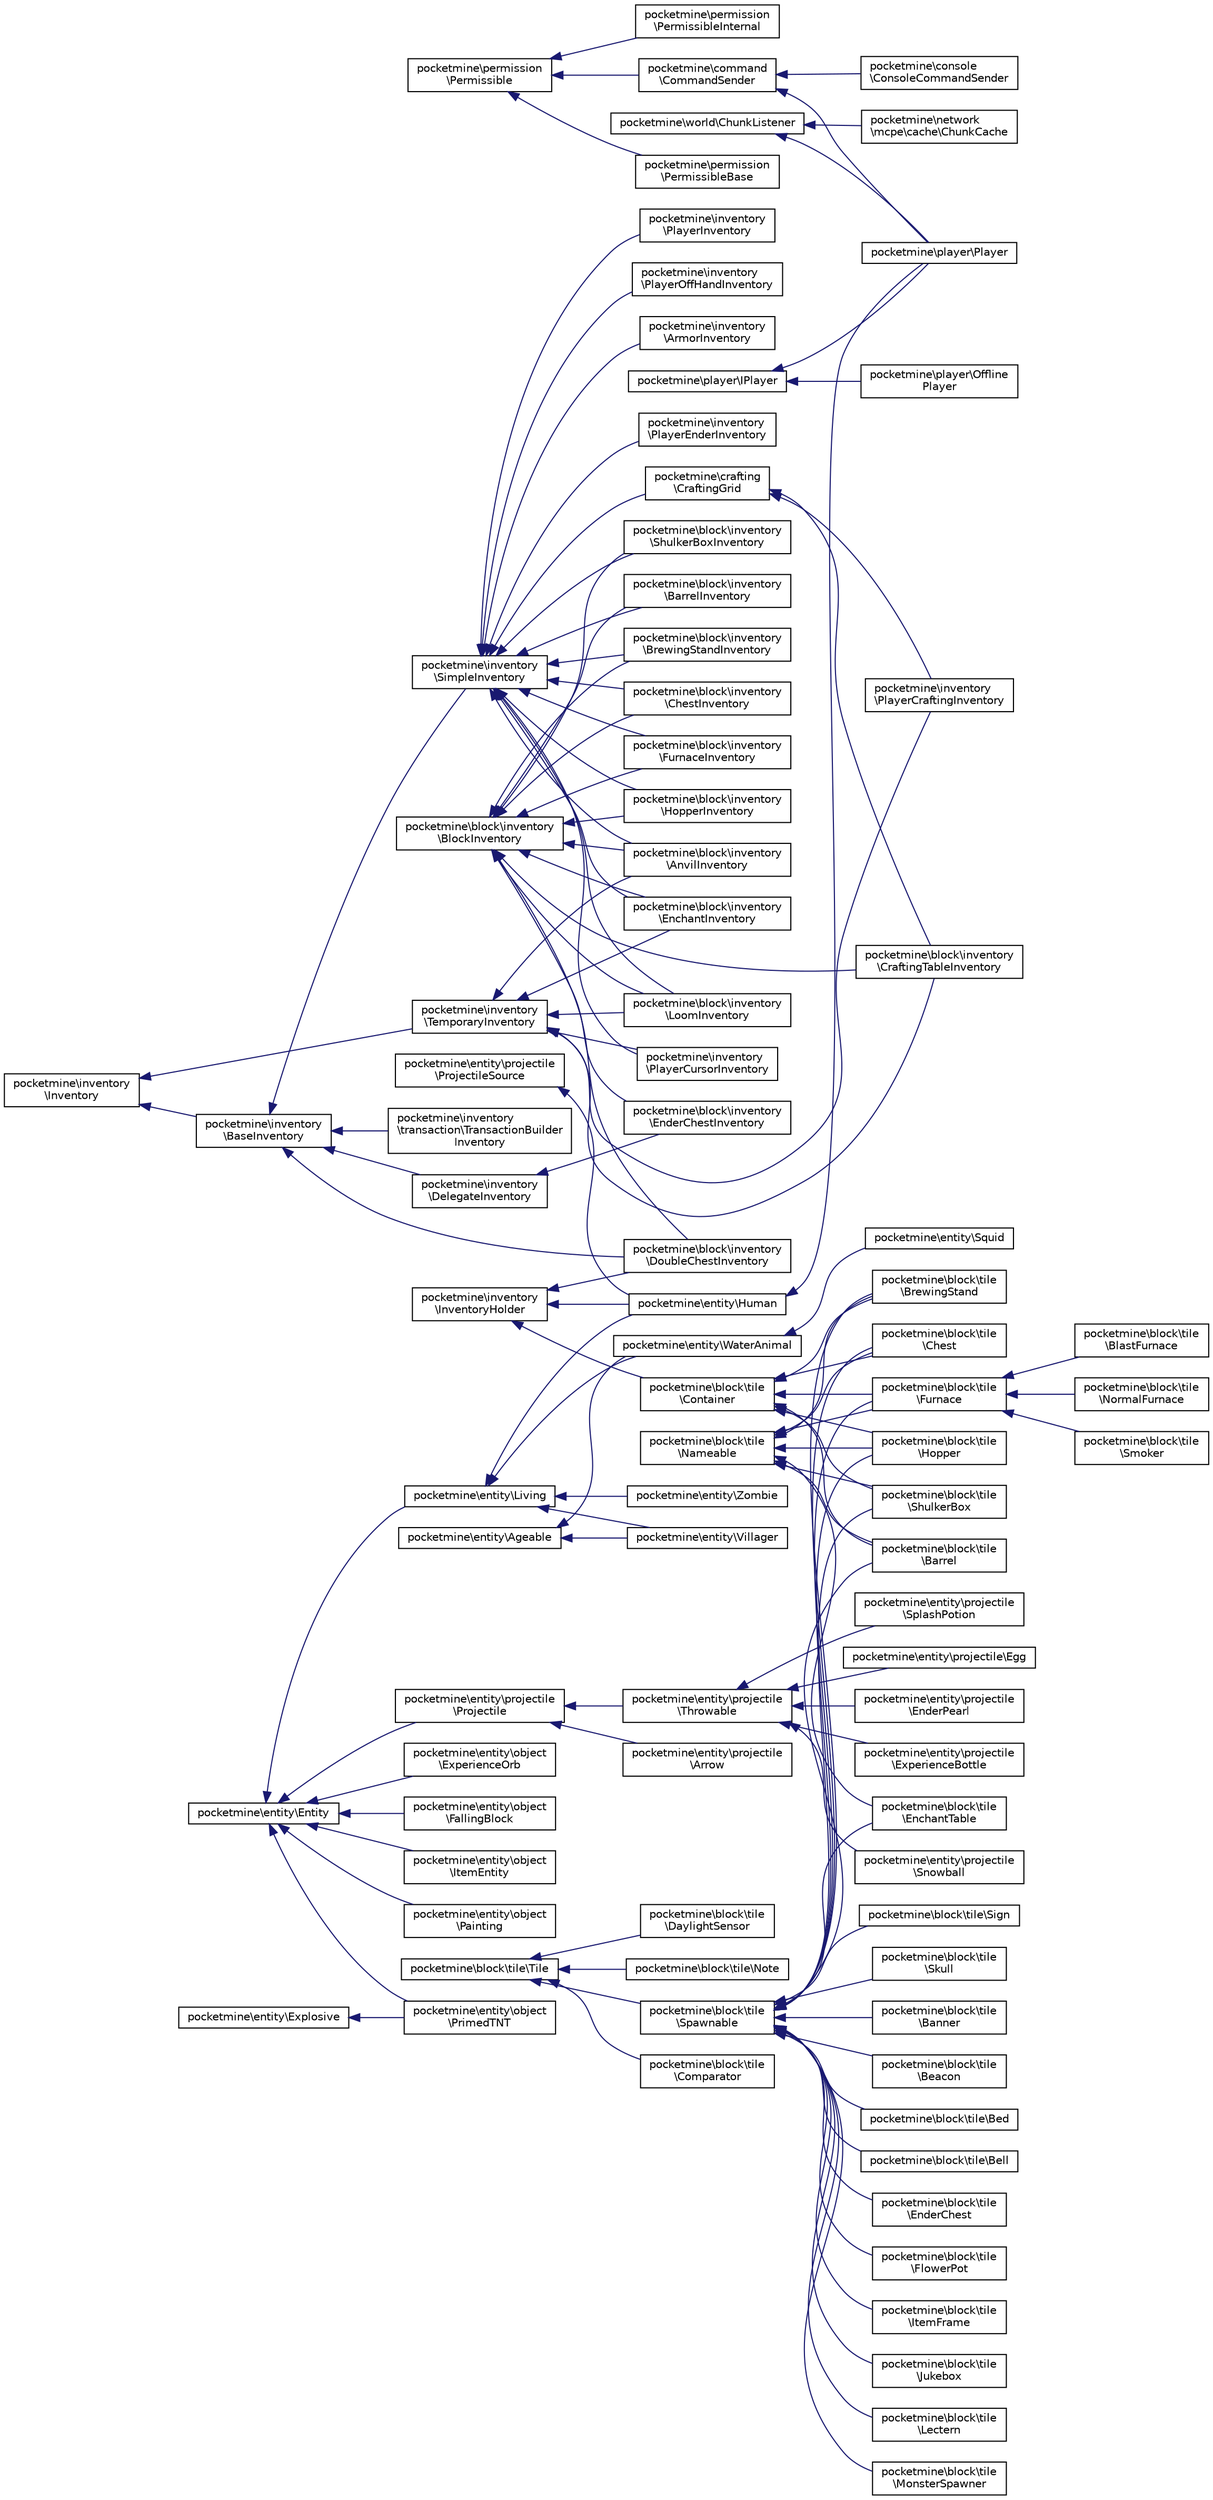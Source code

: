 digraph "Graphical Class Hierarchy"
{
 // INTERACTIVE_SVG=YES
 // LATEX_PDF_SIZE
  edge [fontname="Helvetica",fontsize="10",labelfontname="Helvetica",labelfontsize="10"];
  node [fontname="Helvetica",fontsize="10",shape=record];
  rankdir="LR";
  Node0 [label="pocketmine\\entity\\Ageable",height=0.2,width=0.4,color="black", fillcolor="white", style="filled",URL="$d8/deb/interfacepocketmine_1_1entity_1_1_ageable.html",tooltip=" "];
  Node0 -> Node1 [dir="back",color="midnightblue",fontsize="10",style="solid",fontname="Helvetica"];
  Node1 [label="pocketmine\\entity\\Villager",height=0.2,width=0.4,color="black", fillcolor="white", style="filled",URL="$d9/d6b/classpocketmine_1_1entity_1_1_villager.html",tooltip=" "];
  Node0 -> Node71 [dir="back",color="midnightblue",fontsize="10",style="solid",fontname="Helvetica"];
  Node71 [label="pocketmine\\entity\\WaterAnimal",height=0.2,width=0.4,color="black", fillcolor="white", style="filled",URL="$df/d3c/classpocketmine_1_1entity_1_1_water_animal.html",tooltip=" "];
  Node71 -> Node72 [dir="back",color="midnightblue",fontsize="10",style="solid",fontname="Helvetica"];
  Node72 [label="pocketmine\\entity\\Squid",height=0.2,width=0.4,color="black", fillcolor="white", style="filled",URL="$d5/d49/classpocketmine_1_1entity_1_1_squid.html",tooltip=" "];
  Node16 [label="pocketmine\\block\\inventory\l\\BlockInventory",height=0.2,width=0.4,color="black", fillcolor="white", style="filled",URL="$d4/d3a/interfacepocketmine_1_1block_1_1inventory_1_1_block_inventory.html",tooltip=" "];
  Node16 -> Node17 [dir="back",color="midnightblue",fontsize="10",style="solid",fontname="Helvetica"];
  Node17 [label="pocketmine\\block\\inventory\l\\AnvilInventory",height=0.2,width=0.4,color="black", fillcolor="white", style="filled",URL="$d6/d6d/classpocketmine_1_1block_1_1inventory_1_1_anvil_inventory.html",tooltip=" "];
  Node16 -> Node19 [dir="back",color="midnightblue",fontsize="10",style="solid",fontname="Helvetica"];
  Node19 [label="pocketmine\\block\\inventory\l\\BarrelInventory",height=0.2,width=0.4,color="black", fillcolor="white", style="filled",URL="$d6/d7b/classpocketmine_1_1block_1_1inventory_1_1_barrel_inventory.html",tooltip=" "];
  Node16 -> Node20 [dir="back",color="midnightblue",fontsize="10",style="solid",fontname="Helvetica"];
  Node20 [label="pocketmine\\block\\inventory\l\\BrewingStandInventory",height=0.2,width=0.4,color="black", fillcolor="white", style="filled",URL="$db/d3b/classpocketmine_1_1block_1_1inventory_1_1_brewing_stand_inventory.html",tooltip=" "];
  Node16 -> Node21 [dir="back",color="midnightblue",fontsize="10",style="solid",fontname="Helvetica"];
  Node21 [label="pocketmine\\block\\inventory\l\\ChestInventory",height=0.2,width=0.4,color="black", fillcolor="white", style="filled",URL="$da/d24/classpocketmine_1_1block_1_1inventory_1_1_chest_inventory.html",tooltip=" "];
  Node16 -> Node24 [dir="back",color="midnightblue",fontsize="10",style="solid",fontname="Helvetica"];
  Node24 [label="pocketmine\\block\\inventory\l\\CraftingTableInventory",height=0.2,width=0.4,color="black", fillcolor="white", style="filled",URL="$de/def/classpocketmine_1_1block_1_1inventory_1_1_crafting_table_inventory.html",tooltip=" "];
  Node16 -> Node15 [dir="back",color="midnightblue",fontsize="10",style="solid",fontname="Helvetica"];
  Node15 [label="pocketmine\\block\\inventory\l\\DoubleChestInventory",height=0.2,width=0.4,color="black", fillcolor="white", style="filled",URL="$d3/d26/classpocketmine_1_1block_1_1inventory_1_1_double_chest_inventory.html",tooltip=" "];
  Node16 -> Node22 [dir="back",color="midnightblue",fontsize="10",style="solid",fontname="Helvetica"];
  Node22 [label="pocketmine\\block\\inventory\l\\EnchantInventory",height=0.2,width=0.4,color="black", fillcolor="white", style="filled",URL="$d6/d4e/classpocketmine_1_1block_1_1inventory_1_1_enchant_inventory.html",tooltip=" "];
  Node16 -> Node32 [dir="back",color="midnightblue",fontsize="10",style="solid",fontname="Helvetica"];
  Node32 [label="pocketmine\\block\\inventory\l\\EnderChestInventory",height=0.2,width=0.4,color="black", fillcolor="white", style="filled",URL="$d5/dd0/classpocketmine_1_1block_1_1inventory_1_1_ender_chest_inventory.html",tooltip=" "];
  Node16 -> Node34 [dir="back",color="midnightblue",fontsize="10",style="solid",fontname="Helvetica"];
  Node34 [label="pocketmine\\block\\inventory\l\\FurnaceInventory",height=0.2,width=0.4,color="black", fillcolor="white", style="filled",URL="$d8/d69/classpocketmine_1_1block_1_1inventory_1_1_furnace_inventory.html",tooltip=" "];
  Node16 -> Node35 [dir="back",color="midnightblue",fontsize="10",style="solid",fontname="Helvetica"];
  Node35 [label="pocketmine\\block\\inventory\l\\HopperInventory",height=0.2,width=0.4,color="black", fillcolor="white", style="filled",URL="$d0/dc5/classpocketmine_1_1block_1_1inventory_1_1_hopper_inventory.html",tooltip=" "];
  Node16 -> Node27 [dir="back",color="midnightblue",fontsize="10",style="solid",fontname="Helvetica"];
  Node27 [label="pocketmine\\block\\inventory\l\\LoomInventory",height=0.2,width=0.4,color="black", fillcolor="white", style="filled",URL="$db/d8d/classpocketmine_1_1block_1_1inventory_1_1_loom_inventory.html",tooltip=" "];
  Node16 -> Node36 [dir="back",color="midnightblue",fontsize="10",style="solid",fontname="Helvetica"];
  Node36 [label="pocketmine\\block\\inventory\l\\ShulkerBoxInventory",height=0.2,width=0.4,color="black", fillcolor="white", style="filled",URL="$d4/db4/classpocketmine_1_1block_1_1inventory_1_1_shulker_box_inventory.html",tooltip=" "];
  Node5 [label="pocketmine\\world\\ChunkListener",height=0.2,width=0.4,color="black", fillcolor="white", style="filled",URL="$de/dac/interfacepocketmine_1_1world_1_1_chunk_listener.html",tooltip=" "];
  Node5 -> Node6 [dir="back",color="midnightblue",fontsize="10",style="solid",fontname="Helvetica"];
  Node6 [label="pocketmine\\network\l\\mcpe\\cache\\ChunkCache",height=0.2,width=0.4,color="black", fillcolor="white", style="filled",URL="$d0/deb/classpocketmine_1_1network_1_1mcpe_1_1cache_1_1_chunk_cache.html",tooltip=" "];
  Node5 -> Node4 [dir="back",color="midnightblue",fontsize="10",style="solid",fontname="Helvetica"];
  Node4 [label="pocketmine\\player\\Player",height=0.2,width=0.4,color="black", fillcolor="white", style="filled",URL="$d0/d6f/classpocketmine_1_1player_1_1_player.html",tooltip=" "];
  Node74 [label="pocketmine\\entity\\Entity",height=0.2,width=0.4,color="black", fillcolor="white", style="filled",URL="$d2/d3c/classpocketmine_1_1entity_1_1_entity.html",tooltip=" "];
  Node74 -> Node2 [dir="back",color="midnightblue",fontsize="10",style="solid",fontname="Helvetica"];
  Node2 [label="pocketmine\\entity\\Living",height=0.2,width=0.4,color="black", fillcolor="white", style="filled",URL="$df/d0c/classpocketmine_1_1entity_1_1_living.html",tooltip=" "];
  Node2 -> Node3 [dir="back",color="midnightblue",fontsize="10",style="solid",fontname="Helvetica"];
  Node3 [label="pocketmine\\entity\\Human",height=0.2,width=0.4,color="black", fillcolor="white", style="filled",URL="$d4/ddf/classpocketmine_1_1entity_1_1_human.html",tooltip=" "];
  Node3 -> Node4 [dir="back",color="midnightblue",fontsize="10",style="solid",fontname="Helvetica"];
  Node2 -> Node1 [dir="back",color="midnightblue",fontsize="10",style="solid",fontname="Helvetica"];
  Node2 -> Node71 [dir="back",color="midnightblue",fontsize="10",style="solid",fontname="Helvetica"];
  Node2 -> Node73 [dir="back",color="midnightblue",fontsize="10",style="solid",fontname="Helvetica"];
  Node73 [label="pocketmine\\entity\\Zombie",height=0.2,width=0.4,color="black", fillcolor="white", style="filled",URL="$d0/da7/classpocketmine_1_1entity_1_1_zombie.html",tooltip=" "];
  Node74 -> Node75 [dir="back",color="midnightblue",fontsize="10",style="solid",fontname="Helvetica"];
  Node75 [label="pocketmine\\entity\\object\l\\ExperienceOrb",height=0.2,width=0.4,color="black", fillcolor="white", style="filled",URL="$df/deb/classpocketmine_1_1entity_1_1object_1_1_experience_orb.html",tooltip=" "];
  Node74 -> Node76 [dir="back",color="midnightblue",fontsize="10",style="solid",fontname="Helvetica"];
  Node76 [label="pocketmine\\entity\\object\l\\FallingBlock",height=0.2,width=0.4,color="black", fillcolor="white", style="filled",URL="$df/d14/classpocketmine_1_1entity_1_1object_1_1_falling_block.html",tooltip=" "];
  Node74 -> Node77 [dir="back",color="midnightblue",fontsize="10",style="solid",fontname="Helvetica"];
  Node77 [label="pocketmine\\entity\\object\l\\ItemEntity",height=0.2,width=0.4,color="black", fillcolor="white", style="filled",URL="$d1/d40/classpocketmine_1_1entity_1_1object_1_1_item_entity.html",tooltip=" "];
  Node74 -> Node78 [dir="back",color="midnightblue",fontsize="10",style="solid",fontname="Helvetica"];
  Node78 [label="pocketmine\\entity\\object\l\\Painting",height=0.2,width=0.4,color="black", fillcolor="white", style="filled",URL="$de/dc4/classpocketmine_1_1entity_1_1object_1_1_painting.html",tooltip=" "];
  Node74 -> Node79 [dir="back",color="midnightblue",fontsize="10",style="solid",fontname="Helvetica"];
  Node79 [label="pocketmine\\entity\\object\l\\PrimedTNT",height=0.2,width=0.4,color="black", fillcolor="white", style="filled",URL="$d8/da8/classpocketmine_1_1entity_1_1object_1_1_primed_t_n_t.html",tooltip=" "];
  Node74 -> Node81 [dir="back",color="midnightblue",fontsize="10",style="solid",fontname="Helvetica"];
  Node81 [label="pocketmine\\entity\\projectile\l\\Projectile",height=0.2,width=0.4,color="black", fillcolor="white", style="filled",URL="$dc/d01/classpocketmine_1_1entity_1_1projectile_1_1_projectile.html",tooltip=" "];
  Node81 -> Node82 [dir="back",color="midnightblue",fontsize="10",style="solid",fontname="Helvetica"];
  Node82 [label="pocketmine\\entity\\projectile\l\\Arrow",height=0.2,width=0.4,color="black", fillcolor="white", style="filled",URL="$d9/dac/classpocketmine_1_1entity_1_1projectile_1_1_arrow.html",tooltip=" "];
  Node81 -> Node83 [dir="back",color="midnightblue",fontsize="10",style="solid",fontname="Helvetica"];
  Node83 [label="pocketmine\\entity\\projectile\l\\Throwable",height=0.2,width=0.4,color="black", fillcolor="white", style="filled",URL="$d0/d86/classpocketmine_1_1entity_1_1projectile_1_1_throwable.html",tooltip=" "];
  Node83 -> Node84 [dir="back",color="midnightblue",fontsize="10",style="solid",fontname="Helvetica"];
  Node84 [label="pocketmine\\entity\\projectile\\Egg",height=0.2,width=0.4,color="black", fillcolor="white", style="filled",URL="$dc/d4e/classpocketmine_1_1entity_1_1projectile_1_1_egg.html",tooltip=" "];
  Node83 -> Node85 [dir="back",color="midnightblue",fontsize="10",style="solid",fontname="Helvetica"];
  Node85 [label="pocketmine\\entity\\projectile\l\\EnderPearl",height=0.2,width=0.4,color="black", fillcolor="white", style="filled",URL="$d4/dd6/classpocketmine_1_1entity_1_1projectile_1_1_ender_pearl.html",tooltip=" "];
  Node83 -> Node86 [dir="back",color="midnightblue",fontsize="10",style="solid",fontname="Helvetica"];
  Node86 [label="pocketmine\\entity\\projectile\l\\ExperienceBottle",height=0.2,width=0.4,color="black", fillcolor="white", style="filled",URL="$d6/d1e/classpocketmine_1_1entity_1_1projectile_1_1_experience_bottle.html",tooltip=" "];
  Node83 -> Node87 [dir="back",color="midnightblue",fontsize="10",style="solid",fontname="Helvetica"];
  Node87 [label="pocketmine\\entity\\projectile\l\\Snowball",height=0.2,width=0.4,color="black", fillcolor="white", style="filled",URL="$d5/dcf/classpocketmine_1_1entity_1_1projectile_1_1_snowball.html",tooltip=" "];
  Node83 -> Node88 [dir="back",color="midnightblue",fontsize="10",style="solid",fontname="Helvetica"];
  Node88 [label="pocketmine\\entity\\projectile\l\\SplashPotion",height=0.2,width=0.4,color="black", fillcolor="white", style="filled",URL="$d3/d2c/classpocketmine_1_1entity_1_1projectile_1_1_splash_potion.html",tooltip=" "];
  Node80 [label="pocketmine\\entity\\Explosive",height=0.2,width=0.4,color="black", fillcolor="white", style="filled",URL="$d3/d5f/interfacepocketmine_1_1entity_1_1_explosive.html",tooltip=" "];
  Node80 -> Node79 [dir="back",color="midnightblue",fontsize="10",style="solid",fontname="Helvetica"];
  Node29 [label="pocketmine\\inventory\l\\Inventory",height=0.2,width=0.4,color="black", fillcolor="white", style="filled",URL="$db/d39/interfacepocketmine_1_1inventory_1_1_inventory.html",tooltip=" "];
  Node29 -> Node30 [dir="back",color="midnightblue",fontsize="10",style="solid",fontname="Helvetica"];
  Node30 [label="pocketmine\\inventory\l\\BaseInventory",height=0.2,width=0.4,color="black", fillcolor="white", style="filled",URL="$d5/dc4/classpocketmine_1_1inventory_1_1_base_inventory.html",tooltip=" "];
  Node30 -> Node15 [dir="back",color="midnightblue",fontsize="10",style="solid",fontname="Helvetica"];
  Node30 -> Node31 [dir="back",color="midnightblue",fontsize="10",style="solid",fontname="Helvetica"];
  Node31 [label="pocketmine\\inventory\l\\DelegateInventory",height=0.2,width=0.4,color="black", fillcolor="white", style="filled",URL="$d2/d0e/classpocketmine_1_1inventory_1_1_delegate_inventory.html",tooltip=" "];
  Node31 -> Node32 [dir="back",color="midnightblue",fontsize="10",style="solid",fontname="Helvetica"];
  Node30 -> Node18 [dir="back",color="midnightblue",fontsize="10",style="solid",fontname="Helvetica"];
  Node18 [label="pocketmine\\inventory\l\\SimpleInventory",height=0.2,width=0.4,color="black", fillcolor="white", style="filled",URL="$d6/dc1/classpocketmine_1_1inventory_1_1_simple_inventory.html",tooltip=" "];
  Node18 -> Node17 [dir="back",color="midnightblue",fontsize="10",style="solid",fontname="Helvetica"];
  Node18 -> Node19 [dir="back",color="midnightblue",fontsize="10",style="solid",fontname="Helvetica"];
  Node18 -> Node20 [dir="back",color="midnightblue",fontsize="10",style="solid",fontname="Helvetica"];
  Node18 -> Node21 [dir="back",color="midnightblue",fontsize="10",style="solid",fontname="Helvetica"];
  Node18 -> Node22 [dir="back",color="midnightblue",fontsize="10",style="solid",fontname="Helvetica"];
  Node18 -> Node34 [dir="back",color="midnightblue",fontsize="10",style="solid",fontname="Helvetica"];
  Node18 -> Node35 [dir="back",color="midnightblue",fontsize="10",style="solid",fontname="Helvetica"];
  Node18 -> Node27 [dir="back",color="midnightblue",fontsize="10",style="solid",fontname="Helvetica"];
  Node18 -> Node36 [dir="back",color="midnightblue",fontsize="10",style="solid",fontname="Helvetica"];
  Node18 -> Node25 [dir="back",color="midnightblue",fontsize="10",style="solid",fontname="Helvetica"];
  Node25 [label="pocketmine\\crafting\l\\CraftingGrid",height=0.2,width=0.4,color="black", fillcolor="white", style="filled",URL="$de/d7a/classpocketmine_1_1crafting_1_1_crafting_grid.html",tooltip=" "];
  Node25 -> Node24 [dir="back",color="midnightblue",fontsize="10",style="solid",fontname="Helvetica"];
  Node25 -> Node26 [dir="back",color="midnightblue",fontsize="10",style="solid",fontname="Helvetica"];
  Node26 [label="pocketmine\\inventory\l\\PlayerCraftingInventory",height=0.2,width=0.4,color="black", fillcolor="white", style="filled",URL="$d5/db9/classpocketmine_1_1inventory_1_1_player_crafting_inventory.html",tooltip=" "];
  Node18 -> Node37 [dir="back",color="midnightblue",fontsize="10",style="solid",fontname="Helvetica"];
  Node37 [label="pocketmine\\inventory\l\\ArmorInventory",height=0.2,width=0.4,color="black", fillcolor="white", style="filled",URL="$d0/d70/classpocketmine_1_1inventory_1_1_armor_inventory.html",tooltip=" "];
  Node18 -> Node28 [dir="back",color="midnightblue",fontsize="10",style="solid",fontname="Helvetica"];
  Node28 [label="pocketmine\\inventory\l\\PlayerCursorInventory",height=0.2,width=0.4,color="black", fillcolor="white", style="filled",URL="$d3/d37/classpocketmine_1_1inventory_1_1_player_cursor_inventory.html",tooltip=" "];
  Node18 -> Node38 [dir="back",color="midnightblue",fontsize="10",style="solid",fontname="Helvetica"];
  Node38 [label="pocketmine\\inventory\l\\PlayerEnderInventory",height=0.2,width=0.4,color="black", fillcolor="white", style="filled",URL="$d4/df7/classpocketmine_1_1inventory_1_1_player_ender_inventory.html",tooltip=" "];
  Node18 -> Node39 [dir="back",color="midnightblue",fontsize="10",style="solid",fontname="Helvetica"];
  Node39 [label="pocketmine\\inventory\l\\PlayerInventory",height=0.2,width=0.4,color="black", fillcolor="white", style="filled",URL="$dc/d77/classpocketmine_1_1inventory_1_1_player_inventory.html",tooltip=" "];
  Node18 -> Node40 [dir="back",color="midnightblue",fontsize="10",style="solid",fontname="Helvetica"];
  Node40 [label="pocketmine\\inventory\l\\PlayerOffHandInventory",height=0.2,width=0.4,color="black", fillcolor="white", style="filled",URL="$d0/d89/classpocketmine_1_1inventory_1_1_player_off_hand_inventory.html",tooltip=" "];
  Node30 -> Node33 [dir="back",color="midnightblue",fontsize="10",style="solid",fontname="Helvetica"];
  Node33 [label="pocketmine\\inventory\l\\transaction\\TransactionBuilder\lInventory",height=0.2,width=0.4,color="black", fillcolor="white", style="filled",URL="$db/d05/classpocketmine_1_1inventory_1_1transaction_1_1_transaction_builder_inventory.html",tooltip=" "];
  Node29 -> Node23 [dir="back",color="midnightblue",fontsize="10",style="solid",fontname="Helvetica"];
  Node23 [label="pocketmine\\inventory\l\\TemporaryInventory",height=0.2,width=0.4,color="black", fillcolor="white", style="filled",URL="$d5/d7b/interfacepocketmine_1_1inventory_1_1_temporary_inventory.html",tooltip=" "];
  Node23 -> Node17 [dir="back",color="midnightblue",fontsize="10",style="solid",fontname="Helvetica"];
  Node23 -> Node24 [dir="back",color="midnightblue",fontsize="10",style="solid",fontname="Helvetica"];
  Node23 -> Node22 [dir="back",color="midnightblue",fontsize="10",style="solid",fontname="Helvetica"];
  Node23 -> Node27 [dir="back",color="midnightblue",fontsize="10",style="solid",fontname="Helvetica"];
  Node23 -> Node26 [dir="back",color="midnightblue",fontsize="10",style="solid",fontname="Helvetica"];
  Node23 -> Node28 [dir="back",color="midnightblue",fontsize="10",style="solid",fontname="Helvetica"];
  Node14 [label="pocketmine\\inventory\l\\InventoryHolder",height=0.2,width=0.4,color="black", fillcolor="white", style="filled",URL="$d2/d91/interfacepocketmine_1_1inventory_1_1_inventory_holder.html",tooltip=" "];
  Node14 -> Node15 [dir="back",color="midnightblue",fontsize="10",style="solid",fontname="Helvetica"];
  Node14 -> Node41 [dir="back",color="midnightblue",fontsize="10",style="solid",fontname="Helvetica"];
  Node41 [label="pocketmine\\block\\tile\l\\Container",height=0.2,width=0.4,color="black", fillcolor="white", style="filled",URL="$d9/de1/interfacepocketmine_1_1block_1_1tile_1_1_container.html",tooltip=" "];
  Node41 -> Node42 [dir="back",color="midnightblue",fontsize="10",style="solid",fontname="Helvetica"];
  Node42 [label="pocketmine\\block\\tile\l\\Barrel",height=0.2,width=0.4,color="black", fillcolor="white", style="filled",URL="$d4/dcc/classpocketmine_1_1block_1_1tile_1_1_barrel.html",tooltip=" "];
  Node41 -> Node44 [dir="back",color="midnightblue",fontsize="10",style="solid",fontname="Helvetica"];
  Node44 [label="pocketmine\\block\\tile\l\\BrewingStand",height=0.2,width=0.4,color="black", fillcolor="white", style="filled",URL="$d3/d41/classpocketmine_1_1block_1_1tile_1_1_brewing_stand.html",tooltip=" "];
  Node41 -> Node50 [dir="back",color="midnightblue",fontsize="10",style="solid",fontname="Helvetica"];
  Node50 [label="pocketmine\\block\\tile\l\\Chest",height=0.2,width=0.4,color="black", fillcolor="white", style="filled",URL="$d9/d64/classpocketmine_1_1block_1_1tile_1_1_chest.html",tooltip=" "];
  Node41 -> Node54 [dir="back",color="midnightblue",fontsize="10",style="solid",fontname="Helvetica"];
  Node54 [label="pocketmine\\block\\tile\l\\Furnace",height=0.2,width=0.4,color="black", fillcolor="white", style="filled",URL="$db/d1f/classpocketmine_1_1block_1_1tile_1_1_furnace.html",tooltip=" "];
  Node54 -> Node55 [dir="back",color="midnightblue",fontsize="10",style="solid",fontname="Helvetica"];
  Node55 [label="pocketmine\\block\\tile\l\\BlastFurnace",height=0.2,width=0.4,color="black", fillcolor="white", style="filled",URL="$dc/dd8/classpocketmine_1_1block_1_1tile_1_1_blast_furnace.html",tooltip=" "];
  Node54 -> Node56 [dir="back",color="midnightblue",fontsize="10",style="solid",fontname="Helvetica"];
  Node56 [label="pocketmine\\block\\tile\l\\NormalFurnace",height=0.2,width=0.4,color="black", fillcolor="white", style="filled",URL="$df/d73/classpocketmine_1_1block_1_1tile_1_1_normal_furnace.html",tooltip=" "];
  Node54 -> Node57 [dir="back",color="midnightblue",fontsize="10",style="solid",fontname="Helvetica"];
  Node57 [label="pocketmine\\block\\tile\l\\Smoker",height=0.2,width=0.4,color="black", fillcolor="white", style="filled",URL="$db/d5c/classpocketmine_1_1block_1_1tile_1_1_smoker.html",tooltip=" "];
  Node41 -> Node58 [dir="back",color="midnightblue",fontsize="10",style="solid",fontname="Helvetica"];
  Node58 [label="pocketmine\\block\\tile\l\\Hopper",height=0.2,width=0.4,color="black", fillcolor="white", style="filled",URL="$d2/d1d/classpocketmine_1_1block_1_1tile_1_1_hopper.html",tooltip=" "];
  Node41 -> Node63 [dir="back",color="midnightblue",fontsize="10",style="solid",fontname="Helvetica"];
  Node63 [label="pocketmine\\block\\tile\l\\ShulkerBox",height=0.2,width=0.4,color="black", fillcolor="white", style="filled",URL="$dd/dd0/classpocketmine_1_1block_1_1tile_1_1_shulker_box.html",tooltip=" "];
  Node14 -> Node3 [dir="back",color="midnightblue",fontsize="10",style="solid",fontname="Helvetica"];
  Node7 [label="pocketmine\\player\\IPlayer",height=0.2,width=0.4,color="black", fillcolor="white", style="filled",URL="$d2/df5/interfacepocketmine_1_1player_1_1_i_player.html",tooltip=" "];
  Node7 -> Node8 [dir="back",color="midnightblue",fontsize="10",style="solid",fontname="Helvetica"];
  Node8 [label="pocketmine\\player\\Offline\lPlayer",height=0.2,width=0.4,color="black", fillcolor="white", style="filled",URL="$dd/d09/classpocketmine_1_1player_1_1_offline_player.html",tooltip=" "];
  Node7 -> Node4 [dir="back",color="midnightblue",fontsize="10",style="solid",fontname="Helvetica"];
  Node43 [label="pocketmine\\block\\tile\l\\Nameable",height=0.2,width=0.4,color="black", fillcolor="white", style="filled",URL="$d1/d55/interfacepocketmine_1_1block_1_1tile_1_1_nameable.html",tooltip=" "];
  Node43 -> Node42 [dir="back",color="midnightblue",fontsize="10",style="solid",fontname="Helvetica"];
  Node43 -> Node44 [dir="back",color="midnightblue",fontsize="10",style="solid",fontname="Helvetica"];
  Node43 -> Node50 [dir="back",color="midnightblue",fontsize="10",style="solid",fontname="Helvetica"];
  Node43 -> Node51 [dir="back",color="midnightblue",fontsize="10",style="solid",fontname="Helvetica"];
  Node51 [label="pocketmine\\block\\tile\l\\EnchantTable",height=0.2,width=0.4,color="black", fillcolor="white", style="filled",URL="$df/d38/classpocketmine_1_1block_1_1tile_1_1_enchant_table.html",tooltip=" "];
  Node43 -> Node54 [dir="back",color="midnightblue",fontsize="10",style="solid",fontname="Helvetica"];
  Node43 -> Node58 [dir="back",color="midnightblue",fontsize="10",style="solid",fontname="Helvetica"];
  Node43 -> Node63 [dir="back",color="midnightblue",fontsize="10",style="solid",fontname="Helvetica"];
  Node11 [label="pocketmine\\permission\l\\Permissible",height=0.2,width=0.4,color="black", fillcolor="white", style="filled",URL="$de/da0/interfacepocketmine_1_1permission_1_1_permissible.html",tooltip=" "];
  Node11 -> Node9 [dir="back",color="midnightblue",fontsize="10",style="solid",fontname="Helvetica"];
  Node9 [label="pocketmine\\command\l\\CommandSender",height=0.2,width=0.4,color="black", fillcolor="white", style="filled",URL="$d6/d9d/interfacepocketmine_1_1command_1_1_command_sender.html",tooltip=" "];
  Node9 -> Node10 [dir="back",color="midnightblue",fontsize="10",style="solid",fontname="Helvetica"];
  Node10 [label="pocketmine\\console\l\\ConsoleCommandSender",height=0.2,width=0.4,color="black", fillcolor="white", style="filled",URL="$da/dad/classpocketmine_1_1console_1_1_console_command_sender.html",tooltip=" "];
  Node9 -> Node4 [dir="back",color="midnightblue",fontsize="10",style="solid",fontname="Helvetica"];
  Node11 -> Node12 [dir="back",color="midnightblue",fontsize="10",style="solid",fontname="Helvetica"];
  Node12 [label="pocketmine\\permission\l\\PermissibleBase",height=0.2,width=0.4,color="black", fillcolor="white", style="filled",URL="$da/dbf/classpocketmine_1_1permission_1_1_permissible_base.html",tooltip=" "];
  Node11 -> Node13 [dir="back",color="midnightblue",fontsize="10",style="solid",fontname="Helvetica"];
  Node13 [label="pocketmine\\permission\l\\PermissibleInternal",height=0.2,width=0.4,color="black", fillcolor="white", style="filled",URL="$d9/d10/classpocketmine_1_1permission_1_1_permissible_internal.html",tooltip=" "];
  Node70 [label="pocketmine\\entity\\projectile\l\\ProjectileSource",height=0.2,width=0.4,color="black", fillcolor="white", style="filled",URL="$d0/d26/interfacepocketmine_1_1entity_1_1projectile_1_1_projectile_source.html",tooltip=" "];
  Node70 -> Node3 [dir="back",color="midnightblue",fontsize="10",style="solid",fontname="Helvetica"];
  Node66 [label="pocketmine\\block\\tile\\Tile",height=0.2,width=0.4,color="black", fillcolor="white", style="filled",URL="$d9/d74/classpocketmine_1_1block_1_1tile_1_1_tile.html",tooltip=" "];
  Node66 -> Node67 [dir="back",color="midnightblue",fontsize="10",style="solid",fontname="Helvetica"];
  Node67 [label="pocketmine\\block\\tile\l\\Comparator",height=0.2,width=0.4,color="black", fillcolor="white", style="filled",URL="$df/de7/classpocketmine_1_1block_1_1tile_1_1_comparator.html",tooltip=" "];
  Node66 -> Node68 [dir="back",color="midnightblue",fontsize="10",style="solid",fontname="Helvetica"];
  Node68 [label="pocketmine\\block\\tile\l\\DaylightSensor",height=0.2,width=0.4,color="black", fillcolor="white", style="filled",URL="$de/df4/classpocketmine_1_1block_1_1tile_1_1_daylight_sensor.html",tooltip=" "];
  Node66 -> Node69 [dir="back",color="midnightblue",fontsize="10",style="solid",fontname="Helvetica"];
  Node69 [label="pocketmine\\block\\tile\\Note",height=0.2,width=0.4,color="black", fillcolor="white", style="filled",URL="$d8/dab/classpocketmine_1_1block_1_1tile_1_1_note.html",tooltip=" "];
  Node66 -> Node45 [dir="back",color="midnightblue",fontsize="10",style="solid",fontname="Helvetica"];
  Node45 [label="pocketmine\\block\\tile\l\\Spawnable",height=0.2,width=0.4,color="black", fillcolor="white", style="filled",URL="$dc/d0b/classpocketmine_1_1block_1_1tile_1_1_spawnable.html",tooltip=" "];
  Node45 -> Node46 [dir="back",color="midnightblue",fontsize="10",style="solid",fontname="Helvetica"];
  Node46 [label="pocketmine\\block\\tile\l\\Banner",height=0.2,width=0.4,color="black", fillcolor="white", style="filled",URL="$d2/d87/classpocketmine_1_1block_1_1tile_1_1_banner.html",tooltip=" "];
  Node45 -> Node42 [dir="back",color="midnightblue",fontsize="10",style="solid",fontname="Helvetica"];
  Node45 -> Node47 [dir="back",color="midnightblue",fontsize="10",style="solid",fontname="Helvetica"];
  Node47 [label="pocketmine\\block\\tile\l\\Beacon",height=0.2,width=0.4,color="black", fillcolor="white", style="filled",URL="$d0/d9a/classpocketmine_1_1block_1_1tile_1_1_beacon.html",tooltip=" "];
  Node45 -> Node48 [dir="back",color="midnightblue",fontsize="10",style="solid",fontname="Helvetica"];
  Node48 [label="pocketmine\\block\\tile\\Bed",height=0.2,width=0.4,color="black", fillcolor="white", style="filled",URL="$d2/d76/classpocketmine_1_1block_1_1tile_1_1_bed.html",tooltip=" "];
  Node45 -> Node49 [dir="back",color="midnightblue",fontsize="10",style="solid",fontname="Helvetica"];
  Node49 [label="pocketmine\\block\\tile\\Bell",height=0.2,width=0.4,color="black", fillcolor="white", style="filled",URL="$d3/d26/classpocketmine_1_1block_1_1tile_1_1_bell.html",tooltip=" "];
  Node45 -> Node44 [dir="back",color="midnightblue",fontsize="10",style="solid",fontname="Helvetica"];
  Node45 -> Node50 [dir="back",color="midnightblue",fontsize="10",style="solid",fontname="Helvetica"];
  Node45 -> Node51 [dir="back",color="midnightblue",fontsize="10",style="solid",fontname="Helvetica"];
  Node45 -> Node52 [dir="back",color="midnightblue",fontsize="10",style="solid",fontname="Helvetica"];
  Node52 [label="pocketmine\\block\\tile\l\\EnderChest",height=0.2,width=0.4,color="black", fillcolor="white", style="filled",URL="$d4/d65/classpocketmine_1_1block_1_1tile_1_1_ender_chest.html",tooltip=" "];
  Node45 -> Node53 [dir="back",color="midnightblue",fontsize="10",style="solid",fontname="Helvetica"];
  Node53 [label="pocketmine\\block\\tile\l\\FlowerPot",height=0.2,width=0.4,color="black", fillcolor="white", style="filled",URL="$d5/d8b/classpocketmine_1_1block_1_1tile_1_1_flower_pot.html",tooltip=" "];
  Node45 -> Node54 [dir="back",color="midnightblue",fontsize="10",style="solid",fontname="Helvetica"];
  Node45 -> Node58 [dir="back",color="midnightblue",fontsize="10",style="solid",fontname="Helvetica"];
  Node45 -> Node59 [dir="back",color="midnightblue",fontsize="10",style="solid",fontname="Helvetica"];
  Node59 [label="pocketmine\\block\\tile\l\\ItemFrame",height=0.2,width=0.4,color="black", fillcolor="white", style="filled",URL="$d4/dff/classpocketmine_1_1block_1_1tile_1_1_item_frame.html",tooltip=" "];
  Node45 -> Node60 [dir="back",color="midnightblue",fontsize="10",style="solid",fontname="Helvetica"];
  Node60 [label="pocketmine\\block\\tile\l\\Jukebox",height=0.2,width=0.4,color="black", fillcolor="white", style="filled",URL="$d4/d77/classpocketmine_1_1block_1_1tile_1_1_jukebox.html",tooltip=" "];
  Node45 -> Node61 [dir="back",color="midnightblue",fontsize="10",style="solid",fontname="Helvetica"];
  Node61 [label="pocketmine\\block\\tile\l\\Lectern",height=0.2,width=0.4,color="black", fillcolor="white", style="filled",URL="$d0/dc1/classpocketmine_1_1block_1_1tile_1_1_lectern.html",tooltip=" "];
  Node45 -> Node62 [dir="back",color="midnightblue",fontsize="10",style="solid",fontname="Helvetica"];
  Node62 [label="pocketmine\\block\\tile\l\\MonsterSpawner",height=0.2,width=0.4,color="black", fillcolor="white", style="filled",URL="$d6/d8f/classpocketmine_1_1block_1_1tile_1_1_monster_spawner.html",tooltip=" "];
  Node45 -> Node63 [dir="back",color="midnightblue",fontsize="10",style="solid",fontname="Helvetica"];
  Node45 -> Node64 [dir="back",color="midnightblue",fontsize="10",style="solid",fontname="Helvetica"];
  Node64 [label="pocketmine\\block\\tile\\Sign",height=0.2,width=0.4,color="black", fillcolor="white", style="filled",URL="$d7/d0d/classpocketmine_1_1block_1_1tile_1_1_sign.html",tooltip=" "];
  Node45 -> Node65 [dir="back",color="midnightblue",fontsize="10",style="solid",fontname="Helvetica"];
  Node65 [label="pocketmine\\block\\tile\l\\Skull",height=0.2,width=0.4,color="black", fillcolor="white", style="filled",URL="$db/d8d/classpocketmine_1_1block_1_1tile_1_1_skull.html",tooltip=" "];
}
